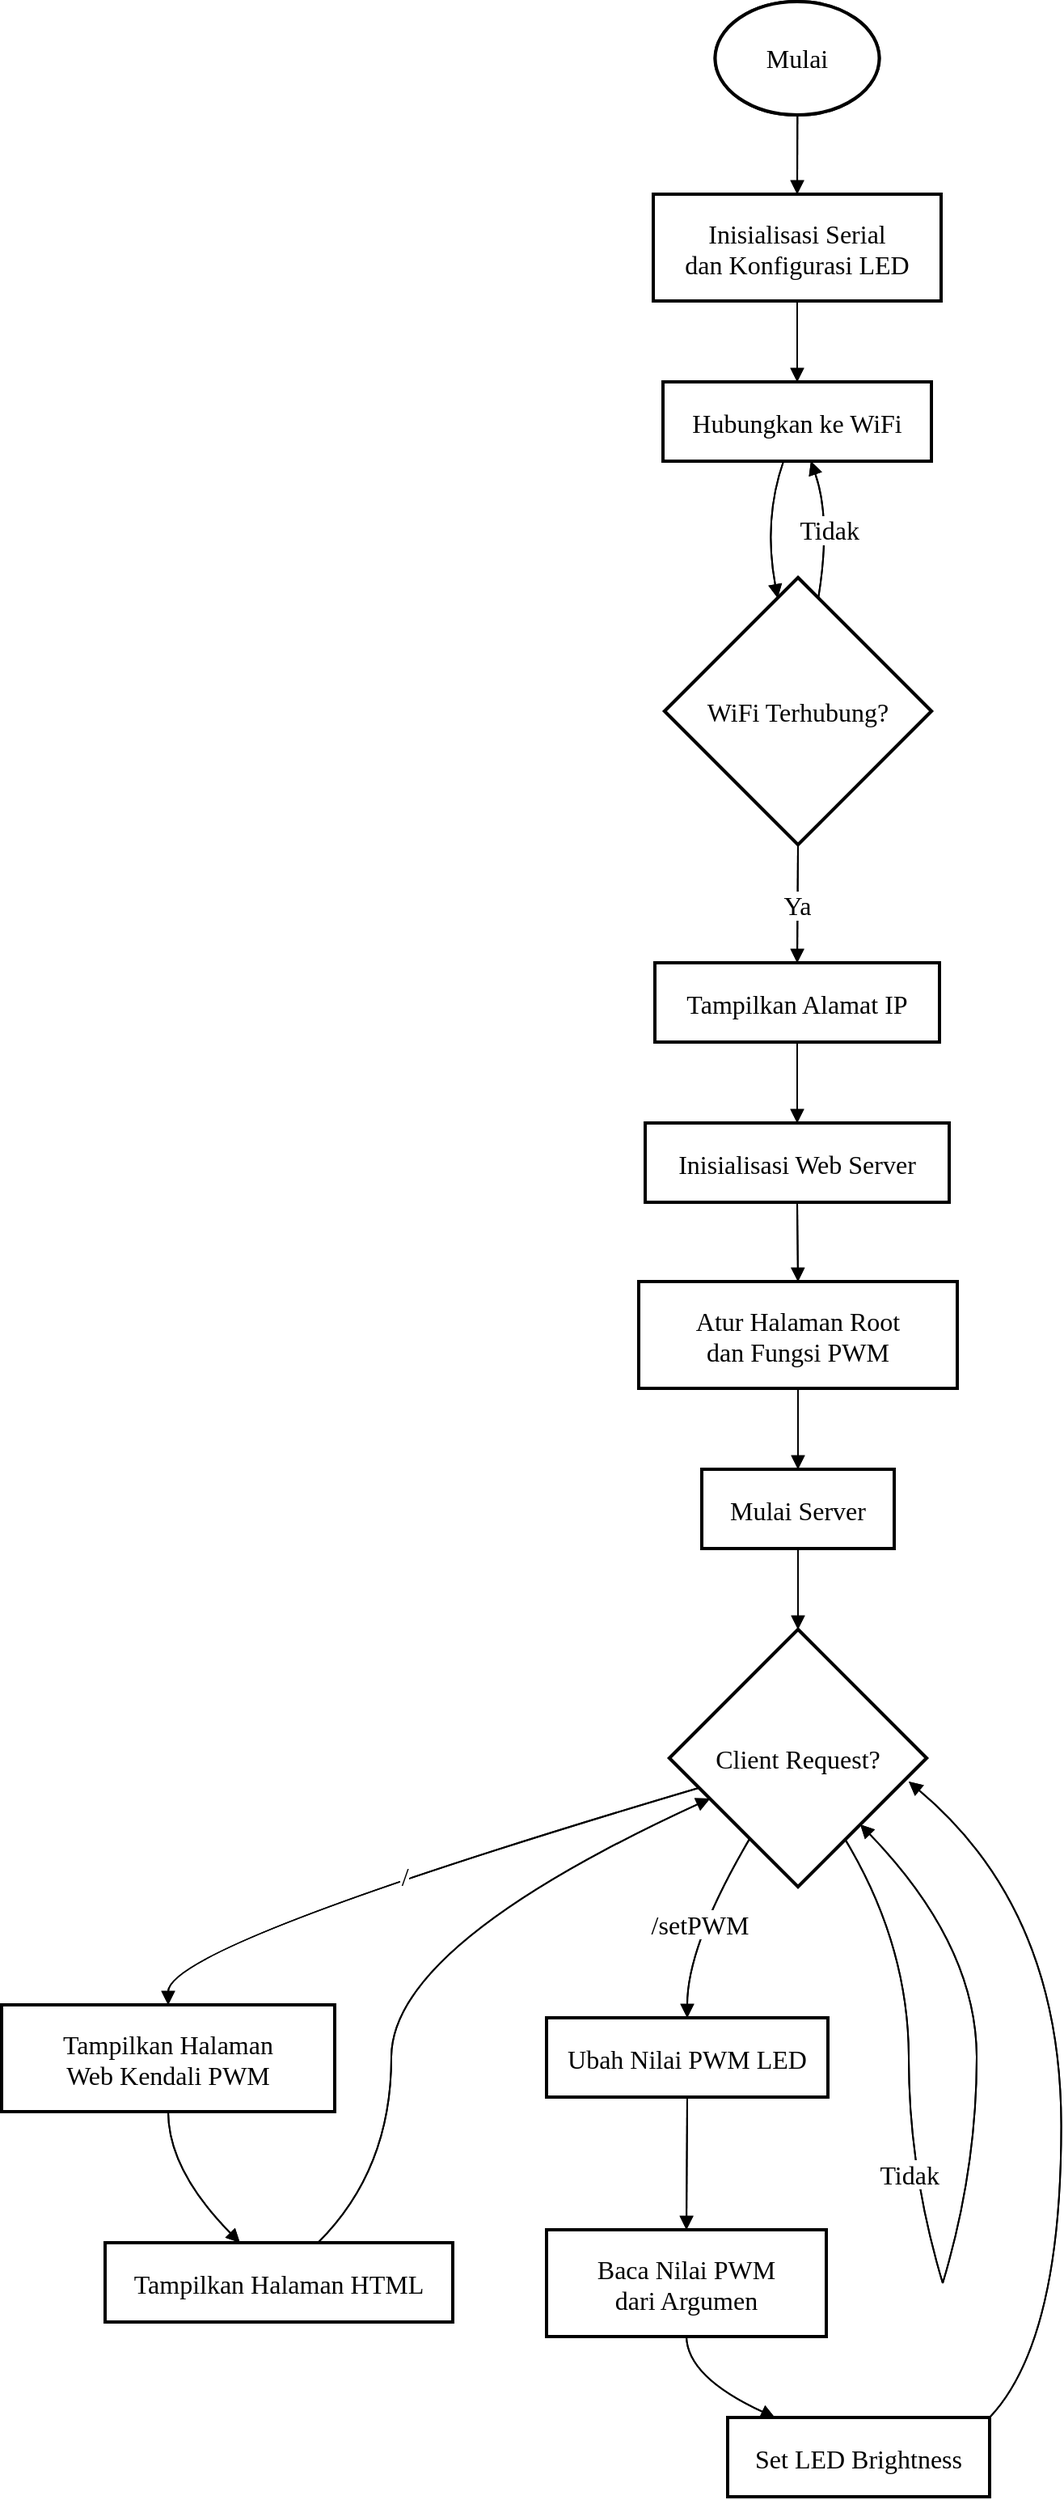 <mxfile version="24.8.6">
  <diagram name="Halaman-1" id="Y8PcGqG6pT0X5rM1aBRf">
    <mxGraphModel grid="1" page="1" gridSize="10" guides="1" tooltips="1" connect="1" arrows="1" fold="1" pageScale="1" pageWidth="827" pageHeight="1169" math="0" shadow="0">
      <root>
        <mxCell id="0" />
        <mxCell id="1" parent="0" />
        <mxCell id="jdc1me3XOVOZ2zyNUXNI-2" value="Inisialisasi Serial &#xa;dan Konfigurasi LED" style="rounded=0;arcSize=40;strokeWidth=2;fontFamily=Comic Sans MS;fontSize=16;" vertex="1" parent="1">
          <mxGeometry x="473" y="139" width="178" height="66" as="geometry" />
        </mxCell>
        <mxCell id="jdc1me3XOVOZ2zyNUXNI-3" value="Hubungkan ke WiFi" style="rounded=0;arcSize=40;strokeWidth=2;fontFamily=Comic Sans MS;fontSize=16;" vertex="1" parent="1">
          <mxGeometry x="479" y="255" width="166" height="49" as="geometry" />
        </mxCell>
        <mxCell id="jdc1me3XOVOZ2zyNUXNI-4" value="WiFi Terhubung?" style="rhombus;strokeWidth=2;whiteSpace=wrap;fontFamily=Comic Sans MS;fontSize=16;" vertex="1" parent="1">
          <mxGeometry x="480" y="376" width="165" height="165" as="geometry" />
        </mxCell>
        <mxCell id="jdc1me3XOVOZ2zyNUXNI-5" value="Tampilkan Alamat IP" style="rounded=0;arcSize=40;strokeWidth=2;fontFamily=Comic Sans MS;fontSize=16;" vertex="1" parent="1">
          <mxGeometry x="474" y="614" width="176" height="49" as="geometry" />
        </mxCell>
        <mxCell id="jdc1me3XOVOZ2zyNUXNI-6" value="Inisialisasi Web Server" style="rounded=0;arcSize=40;strokeWidth=2;fontFamily=Comic Sans MS;fontSize=16;" vertex="1" parent="1">
          <mxGeometry x="468" y="713" width="188" height="49" as="geometry" />
        </mxCell>
        <mxCell id="jdc1me3XOVOZ2zyNUXNI-7" value="Atur Halaman Root &#xa;dan Fungsi PWM" style="rounded=0;arcSize=40;strokeWidth=2;fontFamily=Comic Sans MS;fontSize=16;" vertex="1" parent="1">
          <mxGeometry x="464" y="811" width="197" height="66" as="geometry" />
        </mxCell>
        <mxCell id="jdc1me3XOVOZ2zyNUXNI-8" value="Mulai Server" style="rounded=0;arcSize=40;strokeWidth=2;fontFamily=Comic Sans MS;fontSize=16;" vertex="1" parent="1">
          <mxGeometry x="503" y="927" width="119" height="49" as="geometry" />
        </mxCell>
        <mxCell id="jdc1me3XOVOZ2zyNUXNI-9" value="Client Request?" style="rhombus;strokeWidth=2;whiteSpace=wrap;fontFamily=Comic Sans MS;fontSize=16;" vertex="1" parent="1">
          <mxGeometry x="483" y="1026" width="159" height="159" as="geometry" />
        </mxCell>
        <mxCell id="jdc1me3XOVOZ2zyNUXNI-10" value="Tampilkan Halaman &#xa;Web Kendali PWM" style="rounded=0;arcSize=40;strokeWidth=2;fontFamily=Comic Sans MS;fontSize=16;" vertex="1" parent="1">
          <mxGeometry x="70" y="1258" width="206" height="66" as="geometry" />
        </mxCell>
        <mxCell id="jdc1me3XOVOZ2zyNUXNI-11" value="Ubah Nilai PWM LED" style="rounded=0;arcSize=40;strokeWidth=2;fontFamily=Comic Sans MS;fontSize=16;" vertex="1" parent="1">
          <mxGeometry x="407" y="1266" width="174" height="49" as="geometry" />
        </mxCell>
        <mxCell id="jdc1me3XOVOZ2zyNUXNI-12" value="Tampilkan Halaman HTML" style="rounded=0;arcSize=40;strokeWidth=2;fontFamily=Comic Sans MS;fontSize=16;" vertex="1" parent="1">
          <mxGeometry x="134" y="1405" width="215" height="49" as="geometry" />
        </mxCell>
        <mxCell id="jdc1me3XOVOZ2zyNUXNI-13" value="Baca Nilai PWM &#xa;dari Argumen" style="rounded=0;arcSize=40;strokeWidth=2;fontFamily=Comic Sans MS;fontSize=16;" vertex="1" parent="1">
          <mxGeometry x="407" y="1397" width="173" height="66" as="geometry" />
        </mxCell>
        <mxCell id="jdc1me3XOVOZ2zyNUXNI-14" value="Set LED Brightness" style="rounded=0;arcSize=40;strokeWidth=2;fontFamily=Comic Sans MS;fontSize=16;" vertex="1" parent="1">
          <mxGeometry x="519" y="1513" width="162" height="49" as="geometry" />
        </mxCell>
        <mxCell id="jdc1me3XOVOZ2zyNUXNI-15" value="" style="whiteSpace=wrap;strokeWidth=2;fontFamily=Comic Sans MS;fontSize=16;" vertex="1" parent="1">
          <mxGeometry x="631" y="1291" as="geometry" />
        </mxCell>
        <mxCell id="jdc1me3XOVOZ2zyNUXNI-16" value="" style="whiteSpace=wrap;strokeWidth=2;fontFamily=Comic Sans MS;fontSize=16;" vertex="1" parent="1">
          <mxGeometry x="652" y="1430" as="geometry" />
        </mxCell>
        <mxCell id="jdc1me3XOVOZ2zyNUXNI-17" value="" style="curved=1;startArrow=none;endArrow=block;exitX=0.51;exitY=0.99;entryX=0.5;entryY=-0.01;rounded=0;fontFamily=Comic Sans MS;fontSize=16;" edge="1" parent="1" target="jdc1me3XOVOZ2zyNUXNI-2">
          <mxGeometry relative="1" as="geometry">
            <Array as="points" />
            <mxPoint x="562.163" y="89" as="sourcePoint" />
          </mxGeometry>
        </mxCell>
        <mxCell id="jdc1me3XOVOZ2zyNUXNI-18" value="" style="curved=1;startArrow=none;endArrow=block;exitX=0.5;exitY=1;entryX=0.5;entryY=0;rounded=0;fontFamily=Comic Sans MS;fontSize=16;" edge="1" parent="1" source="jdc1me3XOVOZ2zyNUXNI-2" target="jdc1me3XOVOZ2zyNUXNI-3">
          <mxGeometry relative="1" as="geometry">
            <Array as="points" />
          </mxGeometry>
        </mxCell>
        <mxCell id="jdc1me3XOVOZ2zyNUXNI-19" value="" style="curved=1;startArrow=none;endArrow=block;exitX=0.45;exitY=0.99;entryX=0.41;entryY=0;rounded=0;fontFamily=Comic Sans MS;fontSize=16;" edge="1" parent="1" source="jdc1me3XOVOZ2zyNUXNI-3" target="jdc1me3XOVOZ2zyNUXNI-4">
          <mxGeometry relative="1" as="geometry">
            <Array as="points">
              <mxPoint x="541" y="340" />
            </Array>
          </mxGeometry>
        </mxCell>
        <mxCell id="jdc1me3XOVOZ2zyNUXNI-20" value="Ya" style="curved=1;startArrow=none;endArrow=block;exitX=0.5;exitY=1;entryX=0.5;entryY=0;rounded=0;fontFamily=Comic Sans MS;fontSize=16;" edge="1" parent="1" source="jdc1me3XOVOZ2zyNUXNI-4" target="jdc1me3XOVOZ2zyNUXNI-5">
          <mxGeometry relative="1" as="geometry">
            <Array as="points" />
          </mxGeometry>
        </mxCell>
        <mxCell id="jdc1me3XOVOZ2zyNUXNI-21" value="Tidak" style="curved=1;startArrow=none;endArrow=block;exitX=0.59;exitY=0;entryX=0.55;entryY=0.99;rounded=0;fontFamily=Comic Sans MS;fontSize=16;" edge="1" parent="1" source="jdc1me3XOVOZ2zyNUXNI-4" target="jdc1me3XOVOZ2zyNUXNI-3">
          <mxGeometry relative="1" as="geometry">
            <Array as="points">
              <mxPoint x="583" y="340" />
            </Array>
          </mxGeometry>
        </mxCell>
        <mxCell id="jdc1me3XOVOZ2zyNUXNI-22" value="" style="curved=1;startArrow=none;endArrow=block;exitX=0.5;exitY=0.99;entryX=0.5;entryY=-0.01;rounded=0;fontFamily=Comic Sans MS;fontSize=16;" edge="1" parent="1" source="jdc1me3XOVOZ2zyNUXNI-5" target="jdc1me3XOVOZ2zyNUXNI-6">
          <mxGeometry relative="1" as="geometry">
            <Array as="points" />
          </mxGeometry>
        </mxCell>
        <mxCell id="jdc1me3XOVOZ2zyNUXNI-23" value="" style="curved=1;startArrow=none;endArrow=block;exitX=0.5;exitY=0.98;entryX=0.5;entryY=0;rounded=0;fontFamily=Comic Sans MS;fontSize=16;" edge="1" parent="1" source="jdc1me3XOVOZ2zyNUXNI-6" target="jdc1me3XOVOZ2zyNUXNI-7">
          <mxGeometry relative="1" as="geometry">
            <Array as="points" />
          </mxGeometry>
        </mxCell>
        <mxCell id="jdc1me3XOVOZ2zyNUXNI-24" value="" style="curved=1;startArrow=none;endArrow=block;exitX=0.5;exitY=1.01;entryX=0.5;entryY=0.01;rounded=0;fontFamily=Comic Sans MS;fontSize=16;" edge="1" parent="1" source="jdc1me3XOVOZ2zyNUXNI-7" target="jdc1me3XOVOZ2zyNUXNI-8">
          <mxGeometry relative="1" as="geometry">
            <Array as="points" />
          </mxGeometry>
        </mxCell>
        <mxCell id="jdc1me3XOVOZ2zyNUXNI-25" value="" style="curved=1;startArrow=none;endArrow=block;exitX=0.5;exitY=1;entryX=0.5;entryY=0;rounded=0;fontFamily=Comic Sans MS;fontSize=16;" edge="1" parent="1" source="jdc1me3XOVOZ2zyNUXNI-8" target="jdc1me3XOVOZ2zyNUXNI-9">
          <mxGeometry relative="1" as="geometry">
            <Array as="points" />
          </mxGeometry>
        </mxCell>
        <mxCell id="jdc1me3XOVOZ2zyNUXNI-26" value="/" style="curved=1;startArrow=none;endArrow=block;exitX=0;exitY=0.65;entryX=0.5;entryY=-0.01;rounded=0;fontFamily=Comic Sans MS;fontSize=16;" edge="1" parent="1" source="jdc1me3XOVOZ2zyNUXNI-9" target="jdc1me3XOVOZ2zyNUXNI-10">
          <mxGeometry relative="1" as="geometry">
            <Array as="points">
              <mxPoint x="173" y="1221" />
            </Array>
          </mxGeometry>
        </mxCell>
        <mxCell id="jdc1me3XOVOZ2zyNUXNI-27" value="/setPWM" style="curved=1;startArrow=none;endArrow=block;exitX=0.2;exitY=1;entryX=0.5;entryY=0.01;rounded=0;fontFamily=Comic Sans MS;fontSize=16;" edge="1" parent="1" source="jdc1me3XOVOZ2zyNUXNI-9" target="jdc1me3XOVOZ2zyNUXNI-11">
          <mxGeometry relative="1" as="geometry">
            <Array as="points">
              <mxPoint x="494" y="1221" />
            </Array>
          </mxGeometry>
        </mxCell>
        <mxCell id="jdc1me3XOVOZ2zyNUXNI-28" value="" style="curved=1;startArrow=none;endArrow=none;exitX=0.79;exitY=1;entryX=-Infinity;entryY=-Infinity;rounded=0;fontFamily=Comic Sans MS;fontSize=16;" edge="1" parent="1" source="jdc1me3XOVOZ2zyNUXNI-9" target="jdc1me3XOVOZ2zyNUXNI-15">
          <mxGeometry relative="1" as="geometry">
            <Array as="points">
              <mxPoint x="631" y="1221" />
            </Array>
          </mxGeometry>
        </mxCell>
        <mxCell id="jdc1me3XOVOZ2zyNUXNI-29" value="Tidak" style="curved=1;startArrow=none;endArrow=none;exitX=-Infinity;exitY=-Infinity;entryX=-Infinity;entryY=-Infinity;rounded=0;fontFamily=Comic Sans MS;fontSize=16;" edge="1" parent="1" source="jdc1me3XOVOZ2zyNUXNI-15" target="jdc1me3XOVOZ2zyNUXNI-16">
          <mxGeometry relative="1" as="geometry">
            <Array as="points">
              <mxPoint x="631" y="1360" />
            </Array>
          </mxGeometry>
        </mxCell>
        <mxCell id="jdc1me3XOVOZ2zyNUXNI-30" value="" style="curved=1;startArrow=none;endArrow=block;exitX=-Infinity;exitY=-Infinity;entryX=0.97;entryY=1;rounded=0;fontFamily=Comic Sans MS;fontSize=16;" edge="1" parent="1" source="jdc1me3XOVOZ2zyNUXNI-16" target="jdc1me3XOVOZ2zyNUXNI-9">
          <mxGeometry relative="1" as="geometry">
            <Array as="points">
              <mxPoint x="673" y="1360" />
              <mxPoint x="673" y="1221" />
            </Array>
          </mxGeometry>
        </mxCell>
        <mxCell id="jdc1me3XOVOZ2zyNUXNI-31" value="" style="curved=1;startArrow=none;endArrow=block;exitX=0.5;exitY=1;entryX=0.39;entryY=0.01;rounded=0;fontFamily=Comic Sans MS;fontSize=16;" edge="1" parent="1" source="jdc1me3XOVOZ2zyNUXNI-10" target="jdc1me3XOVOZ2zyNUXNI-12">
          <mxGeometry relative="1" as="geometry">
            <Array as="points">
              <mxPoint x="173" y="1360" />
            </Array>
          </mxGeometry>
        </mxCell>
        <mxCell id="jdc1me3XOVOZ2zyNUXNI-32" value="" style="curved=1;startArrow=none;endArrow=block;exitX=0.61;exitY=0.01;entryX=0;entryY=0.73;rounded=0;fontFamily=Comic Sans MS;fontSize=16;" edge="1" parent="1" source="jdc1me3XOVOZ2zyNUXNI-12" target="jdc1me3XOVOZ2zyNUXNI-9">
          <mxGeometry relative="1" as="geometry">
            <Array as="points">
              <mxPoint x="311" y="1360" />
              <mxPoint x="311" y="1221" />
            </Array>
          </mxGeometry>
        </mxCell>
        <mxCell id="jdc1me3XOVOZ2zyNUXNI-33" value="" style="curved=1;startArrow=none;endArrow=block;exitX=0.5;exitY=1;entryX=0.5;entryY=-0.01;rounded=0;fontFamily=Comic Sans MS;fontSize=16;" edge="1" parent="1" source="jdc1me3XOVOZ2zyNUXNI-11" target="jdc1me3XOVOZ2zyNUXNI-13">
          <mxGeometry relative="1" as="geometry">
            <Array as="points" />
          </mxGeometry>
        </mxCell>
        <mxCell id="jdc1me3XOVOZ2zyNUXNI-34" value="" style="curved=1;startArrow=none;endArrow=block;exitX=0.5;exitY=1;entryX=0.18;entryY=0;rounded=0;fontFamily=Comic Sans MS;fontSize=16;" edge="1" parent="1" source="jdc1me3XOVOZ2zyNUXNI-13" target="jdc1me3XOVOZ2zyNUXNI-14">
          <mxGeometry relative="1" as="geometry">
            <Array as="points">
              <mxPoint x="494" y="1488" />
            </Array>
          </mxGeometry>
        </mxCell>
        <mxCell id="jdc1me3XOVOZ2zyNUXNI-35" value="" style="curved=1;startArrow=none;endArrow=block;exitX=1;exitY=0;entryX=1;entryY=0.92;rounded=0;fontFamily=Comic Sans MS;fontSize=16;exitDx=0;exitDy=0;" edge="1" parent="1" source="jdc1me3XOVOZ2zyNUXNI-14">
          <mxGeometry relative="1" as="geometry">
            <Array as="points">
              <mxPoint x="725.29" y="1466.21" />
              <mxPoint x="725.29" y="1199.21" />
            </Array>
            <mxPoint x="675.51" y="1491.21" as="sourcePoint" />
            <mxPoint x="630.997" y="1120.003" as="targetPoint" />
          </mxGeometry>
        </mxCell>
        <mxCell id="jdc1me3XOVOZ2zyNUXNI-36" value="&lt;font style=&quot;font-size: 16px;&quot;&gt;&lt;span style=&quot;font-size: 16px; text-wrap-mode: nowrap;&quot;&gt;Start&lt;/span&gt;&lt;/font&gt;" style="ellipse;whiteSpace=wrap;html=1;strokeWidth=2;fontFamily=Comic Sans MS;fontSize=16;" vertex="1" parent="1">
          <mxGeometry x="511.25" y="20" width="101.5" height="70" as="geometry" />
        </mxCell>
        <mxCell id="jdc1me3XOVOZ2zyNUXNI-38" value="Inisialisasi Serial &#xa;dan Konfigurasi LED" style="rounded=0;arcSize=40;strokeWidth=2;fontFamily=Comic Sans MS;fontSize=16;" vertex="1" parent="1">
          <mxGeometry x="473" y="139" width="178" height="66" as="geometry" />
        </mxCell>
        <mxCell id="jdc1me3XOVOZ2zyNUXNI-39" value="Hubungkan ke WiFi" style="rounded=0;arcSize=40;strokeWidth=2;fontFamily=Comic Sans MS;fontSize=16;" vertex="1" parent="1">
          <mxGeometry x="479" y="255" width="166" height="49" as="geometry" />
        </mxCell>
        <mxCell id="jdc1me3XOVOZ2zyNUXNI-40" value="WiFi Terhubung?" style="rhombus;strokeWidth=2;whiteSpace=wrap;fontFamily=Comic Sans MS;fontSize=16;" vertex="1" parent="1">
          <mxGeometry x="480" y="376" width="165" height="165" as="geometry" />
        </mxCell>
        <mxCell id="jdc1me3XOVOZ2zyNUXNI-41" value="Tampilkan Alamat IP" style="rounded=0;arcSize=40;strokeWidth=2;fontFamily=Comic Sans MS;fontSize=16;" vertex="1" parent="1">
          <mxGeometry x="474" y="614" width="176" height="49" as="geometry" />
        </mxCell>
        <mxCell id="jdc1me3XOVOZ2zyNUXNI-42" value="Inisialisasi Web Server" style="rounded=0;arcSize=40;strokeWidth=2;fontFamily=Comic Sans MS;fontSize=16;" vertex="1" parent="1">
          <mxGeometry x="468" y="713" width="188" height="49" as="geometry" />
        </mxCell>
        <mxCell id="jdc1me3XOVOZ2zyNUXNI-43" value="Atur Halaman Root &#xa;dan Fungsi PWM" style="rounded=0;arcSize=40;strokeWidth=2;fontFamily=Comic Sans MS;fontSize=16;" vertex="1" parent="1">
          <mxGeometry x="464" y="811" width="197" height="66" as="geometry" />
        </mxCell>
        <mxCell id="jdc1me3XOVOZ2zyNUXNI-44" value="Mulai Server" style="rounded=0;arcSize=40;strokeWidth=2;fontFamily=Comic Sans MS;fontSize=16;" vertex="1" parent="1">
          <mxGeometry x="503" y="927" width="119" height="49" as="geometry" />
        </mxCell>
        <mxCell id="jdc1me3XOVOZ2zyNUXNI-45" value="Client Request?" style="rhombus;strokeWidth=2;whiteSpace=wrap;fontFamily=Comic Sans MS;fontSize=16;" vertex="1" parent="1">
          <mxGeometry x="483" y="1026" width="159" height="159" as="geometry" />
        </mxCell>
        <mxCell id="jdc1me3XOVOZ2zyNUXNI-46" value="Tampilkan Halaman &#xa;Web Kendali PWM" style="rounded=0;arcSize=40;strokeWidth=2;fontFamily=Comic Sans MS;fontSize=16;" vertex="1" parent="1">
          <mxGeometry x="70" y="1258" width="206" height="66" as="geometry" />
        </mxCell>
        <mxCell id="jdc1me3XOVOZ2zyNUXNI-47" value="Ubah Nilai PWM LED" style="rounded=0;arcSize=40;strokeWidth=2;fontFamily=Comic Sans MS;fontSize=16;" vertex="1" parent="1">
          <mxGeometry x="407" y="1266" width="174" height="49" as="geometry" />
        </mxCell>
        <mxCell id="jdc1me3XOVOZ2zyNUXNI-48" value="Tampilkan Halaman HTML" style="rounded=0;arcSize=40;strokeWidth=2;fontFamily=Comic Sans MS;fontSize=16;" vertex="1" parent="1">
          <mxGeometry x="134" y="1405" width="215" height="49" as="geometry" />
        </mxCell>
        <mxCell id="jdc1me3XOVOZ2zyNUXNI-49" value="Baca Nilai PWM &#xa;dari Argumen" style="rounded=0;arcSize=40;strokeWidth=2;fontFamily=Comic Sans MS;fontSize=16;" vertex="1" parent="1">
          <mxGeometry x="407" y="1397" width="173" height="66" as="geometry" />
        </mxCell>
        <mxCell id="jdc1me3XOVOZ2zyNUXNI-50" value="Set LED Brightness" style="rounded=0;arcSize=40;strokeWidth=2;fontFamily=Comic Sans MS;fontSize=16;" vertex="1" parent="1">
          <mxGeometry x="519" y="1513" width="162" height="49" as="geometry" />
        </mxCell>
        <mxCell id="jdc1me3XOVOZ2zyNUXNI-51" value="" style="whiteSpace=wrap;strokeWidth=2;fontFamily=Comic Sans MS;fontSize=16;" vertex="1" parent="1">
          <mxGeometry x="631" y="1291" as="geometry" />
        </mxCell>
        <mxCell id="jdc1me3XOVOZ2zyNUXNI-52" value="" style="whiteSpace=wrap;strokeWidth=2;fontFamily=Comic Sans MS;fontSize=16;" vertex="1" parent="1">
          <mxGeometry x="652" y="1430" as="geometry" />
        </mxCell>
        <mxCell id="jdc1me3XOVOZ2zyNUXNI-53" value="" style="curved=1;startArrow=none;endArrow=block;exitX=0.51;exitY=0.99;entryX=0.5;entryY=-0.01;rounded=0;fontFamily=Comic Sans MS;fontSize=16;" edge="1" parent="1" target="jdc1me3XOVOZ2zyNUXNI-38">
          <mxGeometry relative="1" as="geometry">
            <Array as="points" />
            <mxPoint x="562.163" y="89" as="sourcePoint" />
          </mxGeometry>
        </mxCell>
        <mxCell id="jdc1me3XOVOZ2zyNUXNI-54" value="" style="curved=1;startArrow=none;endArrow=block;exitX=0.5;exitY=1;entryX=0.5;entryY=0;rounded=0;fontFamily=Comic Sans MS;fontSize=16;" edge="1" parent="1" source="jdc1me3XOVOZ2zyNUXNI-38" target="jdc1me3XOVOZ2zyNUXNI-39">
          <mxGeometry relative="1" as="geometry">
            <Array as="points" />
          </mxGeometry>
        </mxCell>
        <mxCell id="jdc1me3XOVOZ2zyNUXNI-55" value="" style="curved=1;startArrow=none;endArrow=block;exitX=0.45;exitY=0.99;entryX=0.41;entryY=0;rounded=0;fontFamily=Comic Sans MS;fontSize=16;" edge="1" parent="1" source="jdc1me3XOVOZ2zyNUXNI-39" target="jdc1me3XOVOZ2zyNUXNI-40">
          <mxGeometry relative="1" as="geometry">
            <Array as="points">
              <mxPoint x="541" y="340" />
            </Array>
          </mxGeometry>
        </mxCell>
        <mxCell id="jdc1me3XOVOZ2zyNUXNI-56" value="Ya" style="curved=1;startArrow=none;endArrow=block;exitX=0.5;exitY=1;entryX=0.5;entryY=0;rounded=0;fontFamily=Comic Sans MS;fontSize=16;" edge="1" parent="1" source="jdc1me3XOVOZ2zyNUXNI-40" target="jdc1me3XOVOZ2zyNUXNI-41">
          <mxGeometry relative="1" as="geometry">
            <Array as="points" />
          </mxGeometry>
        </mxCell>
        <mxCell id="jdc1me3XOVOZ2zyNUXNI-57" value="Tidak" style="curved=1;startArrow=none;endArrow=block;exitX=0.59;exitY=0;entryX=0.55;entryY=0.99;rounded=0;fontFamily=Comic Sans MS;fontSize=16;" edge="1" parent="1" source="jdc1me3XOVOZ2zyNUXNI-40" target="jdc1me3XOVOZ2zyNUXNI-39">
          <mxGeometry relative="1" as="geometry">
            <Array as="points">
              <mxPoint x="583" y="340" />
            </Array>
          </mxGeometry>
        </mxCell>
        <mxCell id="jdc1me3XOVOZ2zyNUXNI-58" value="" style="curved=1;startArrow=none;endArrow=block;exitX=0.5;exitY=0.99;entryX=0.5;entryY=-0.01;rounded=0;fontFamily=Comic Sans MS;fontSize=16;" edge="1" parent="1" source="jdc1me3XOVOZ2zyNUXNI-41" target="jdc1me3XOVOZ2zyNUXNI-42">
          <mxGeometry relative="1" as="geometry">
            <Array as="points" />
          </mxGeometry>
        </mxCell>
        <mxCell id="jdc1me3XOVOZ2zyNUXNI-59" value="" style="curved=1;startArrow=none;endArrow=block;exitX=0.5;exitY=0.98;entryX=0.5;entryY=0;rounded=0;fontFamily=Comic Sans MS;fontSize=16;" edge="1" parent="1" source="jdc1me3XOVOZ2zyNUXNI-42" target="jdc1me3XOVOZ2zyNUXNI-43">
          <mxGeometry relative="1" as="geometry">
            <Array as="points" />
          </mxGeometry>
        </mxCell>
        <mxCell id="jdc1me3XOVOZ2zyNUXNI-60" value="" style="curved=1;startArrow=none;endArrow=block;exitX=0.5;exitY=1.01;entryX=0.5;entryY=0.01;rounded=0;fontFamily=Comic Sans MS;fontSize=16;" edge="1" parent="1" source="jdc1me3XOVOZ2zyNUXNI-43" target="jdc1me3XOVOZ2zyNUXNI-44">
          <mxGeometry relative="1" as="geometry">
            <Array as="points" />
          </mxGeometry>
        </mxCell>
        <mxCell id="jdc1me3XOVOZ2zyNUXNI-61" value="" style="curved=1;startArrow=none;endArrow=block;exitX=0.5;exitY=1;entryX=0.5;entryY=0;rounded=0;fontFamily=Comic Sans MS;fontSize=16;" edge="1" parent="1" source="jdc1me3XOVOZ2zyNUXNI-44" target="jdc1me3XOVOZ2zyNUXNI-45">
          <mxGeometry relative="1" as="geometry">
            <Array as="points" />
          </mxGeometry>
        </mxCell>
        <mxCell id="jdc1me3XOVOZ2zyNUXNI-62" value="/" style="curved=1;startArrow=none;endArrow=block;exitX=0;exitY=0.65;entryX=0.5;entryY=-0.01;rounded=0;fontFamily=Comic Sans MS;fontSize=16;" edge="1" parent="1" source="jdc1me3XOVOZ2zyNUXNI-45" target="jdc1me3XOVOZ2zyNUXNI-46">
          <mxGeometry relative="1" as="geometry">
            <Array as="points">
              <mxPoint x="173" y="1221" />
            </Array>
          </mxGeometry>
        </mxCell>
        <mxCell id="jdc1me3XOVOZ2zyNUXNI-63" value="/setPWM" style="curved=1;startArrow=none;endArrow=block;exitX=0.2;exitY=1;entryX=0.5;entryY=0.01;rounded=0;fontFamily=Comic Sans MS;fontSize=16;" edge="1" parent="1" source="jdc1me3XOVOZ2zyNUXNI-45" target="jdc1me3XOVOZ2zyNUXNI-47">
          <mxGeometry relative="1" as="geometry">
            <Array as="points">
              <mxPoint x="494" y="1221" />
            </Array>
          </mxGeometry>
        </mxCell>
        <mxCell id="jdc1me3XOVOZ2zyNUXNI-64" value="" style="curved=1;startArrow=none;endArrow=none;exitX=0.79;exitY=1;entryX=-Infinity;entryY=-Infinity;rounded=0;fontFamily=Comic Sans MS;fontSize=16;" edge="1" parent="1" source="jdc1me3XOVOZ2zyNUXNI-45" target="jdc1me3XOVOZ2zyNUXNI-51">
          <mxGeometry relative="1" as="geometry">
            <Array as="points">
              <mxPoint x="631" y="1221" />
            </Array>
          </mxGeometry>
        </mxCell>
        <mxCell id="jdc1me3XOVOZ2zyNUXNI-65" value="Tidak" style="curved=1;startArrow=none;endArrow=none;exitX=-Infinity;exitY=-Infinity;entryX=-Infinity;entryY=-Infinity;rounded=0;fontFamily=Comic Sans MS;fontSize=16;" edge="1" parent="1" source="jdc1me3XOVOZ2zyNUXNI-51" target="jdc1me3XOVOZ2zyNUXNI-52">
          <mxGeometry relative="1" as="geometry">
            <Array as="points">
              <mxPoint x="631" y="1360" />
            </Array>
          </mxGeometry>
        </mxCell>
        <mxCell id="jdc1me3XOVOZ2zyNUXNI-66" value="" style="curved=1;startArrow=none;endArrow=block;exitX=-Infinity;exitY=-Infinity;entryX=0.97;entryY=1;rounded=0;fontFamily=Comic Sans MS;fontSize=16;" edge="1" parent="1" source="jdc1me3XOVOZ2zyNUXNI-52" target="jdc1me3XOVOZ2zyNUXNI-45">
          <mxGeometry relative="1" as="geometry">
            <Array as="points">
              <mxPoint x="673" y="1360" />
              <mxPoint x="673" y="1221" />
            </Array>
          </mxGeometry>
        </mxCell>
        <mxCell id="jdc1me3XOVOZ2zyNUXNI-67" value="" style="curved=1;startArrow=none;endArrow=block;exitX=0.5;exitY=1;entryX=0.39;entryY=0.01;rounded=0;fontFamily=Comic Sans MS;fontSize=16;" edge="1" parent="1" source="jdc1me3XOVOZ2zyNUXNI-46" target="jdc1me3XOVOZ2zyNUXNI-48">
          <mxGeometry relative="1" as="geometry">
            <Array as="points">
              <mxPoint x="173" y="1360" />
            </Array>
          </mxGeometry>
        </mxCell>
        <mxCell id="jdc1me3XOVOZ2zyNUXNI-68" value="" style="curved=1;startArrow=none;endArrow=block;exitX=0.61;exitY=0.01;entryX=0;entryY=0.73;rounded=0;fontFamily=Comic Sans MS;fontSize=16;" edge="1" parent="1" source="jdc1me3XOVOZ2zyNUXNI-48" target="jdc1me3XOVOZ2zyNUXNI-45">
          <mxGeometry relative="1" as="geometry">
            <Array as="points">
              <mxPoint x="311" y="1360" />
              <mxPoint x="311" y="1221" />
            </Array>
          </mxGeometry>
        </mxCell>
        <mxCell id="jdc1me3XOVOZ2zyNUXNI-69" value="" style="curved=1;startArrow=none;endArrow=block;exitX=0.5;exitY=1;entryX=0.5;entryY=-0.01;rounded=0;fontFamily=Comic Sans MS;fontSize=16;" edge="1" parent="1" source="jdc1me3XOVOZ2zyNUXNI-47" target="jdc1me3XOVOZ2zyNUXNI-49">
          <mxGeometry relative="1" as="geometry">
            <Array as="points" />
          </mxGeometry>
        </mxCell>
        <mxCell id="jdc1me3XOVOZ2zyNUXNI-70" value="" style="curved=1;startArrow=none;endArrow=block;exitX=0.5;exitY=1;entryX=0.18;entryY=0;rounded=0;fontFamily=Comic Sans MS;fontSize=16;" edge="1" parent="1" source="jdc1me3XOVOZ2zyNUXNI-49" target="jdc1me3XOVOZ2zyNUXNI-50">
          <mxGeometry relative="1" as="geometry">
            <Array as="points">
              <mxPoint x="494" y="1488" />
            </Array>
          </mxGeometry>
        </mxCell>
        <mxCell id="jdc1me3XOVOZ2zyNUXNI-71" value="" style="curved=1;startArrow=none;endArrow=block;exitX=1;exitY=0;entryX=1;entryY=0.92;rounded=0;fontFamily=Comic Sans MS;fontSize=16;exitDx=0;exitDy=0;" edge="1" parent="1" source="jdc1me3XOVOZ2zyNUXNI-50">
          <mxGeometry relative="1" as="geometry">
            <Array as="points">
              <mxPoint x="725.29" y="1466.21" />
              <mxPoint x="725.29" y="1199.21" />
            </Array>
            <mxPoint x="675.51" y="1491.21" as="sourcePoint" />
            <mxPoint x="630.997" y="1120.003" as="targetPoint" />
          </mxGeometry>
        </mxCell>
        <mxCell id="jdc1me3XOVOZ2zyNUXNI-72" value="&lt;span style=&quot;text-wrap-mode: nowrap;&quot;&gt;Mulai&lt;/span&gt;" style="ellipse;whiteSpace=wrap;html=1;strokeWidth=2;fontFamily=Comic Sans MS;fontSize=16;" vertex="1" parent="1">
          <mxGeometry x="511.25" y="20" width="101.5" height="70" as="geometry" />
        </mxCell>
      </root>
    </mxGraphModel>
  </diagram>
</mxfile>
